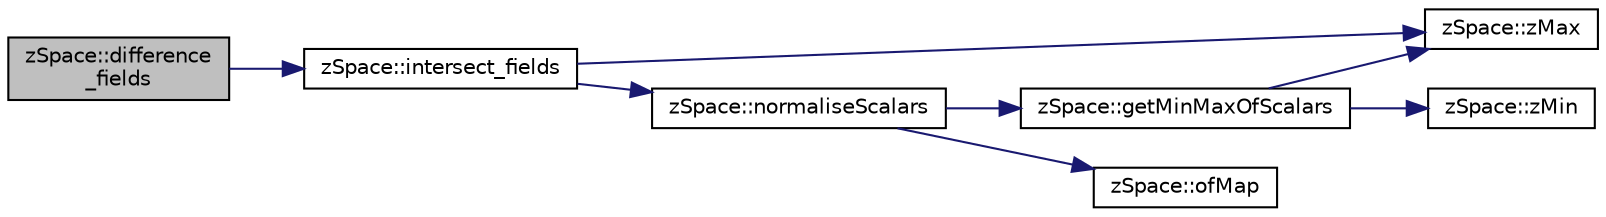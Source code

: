 digraph "zSpace::difference_fields"
{
 // LATEX_PDF_SIZE
  edge [fontname="Helvetica",fontsize="10",labelfontname="Helvetica",labelfontsize="10"];
  node [fontname="Helvetica",fontsize="10",shape=record];
  rankdir="LR";
  Node103 [label="zSpace::difference\l_fields",height=0.2,width=0.4,color="black", fillcolor="grey75", style="filled", fontcolor="black",tooltip="This method creates a difference of the fields at the input buffers and stores them in the result buf..."];
  Node103 -> Node104 [color="midnightblue",fontsize="10",style="solid",fontname="Helvetica"];
  Node104 [label="zSpace::intersect_fields",height=0.2,width=0.4,color="black", fillcolor="white", style="filled",URL="$group__z_field2_d_utilities.html#ga65f46131efc2cbe876ba5d4384d76dd9",tooltip="This method creates a intersect of the fields at the input buffers and stores them in the result buff..."];
  Node104 -> Node105 [color="midnightblue",fontsize="10",style="solid",fontname="Helvetica"];
  Node105 [label="zSpace::zMax",height=0.2,width=0.4,color="black", fillcolor="white", style="filled",URL="$group__z_core_utilities.html#gacb877a2c4d1cc7223201689ba437d5dd",tooltip="This method returns the maximum of the two input values."];
  Node104 -> Node106 [color="midnightblue",fontsize="10",style="solid",fontname="Helvetica"];
  Node106 [label="zSpace::normaliseScalars",height=0.2,width=0.4,color="black", fillcolor="white", style="filled",URL="$group__z_field_utilities.html#ga524f0acafcab3796882c6cd327564965",tooltip="This method normalises the scalar values at the given field buffer."];
  Node106 -> Node107 [color="midnightblue",fontsize="10",style="solid",fontname="Helvetica"];
  Node107 [label="zSpace::getMinMaxOfScalars",height=0.2,width=0.4,color="black", fillcolor="white", style="filled",URL="$group__z_field_utilities.html#ga9ff370b9c2198d7f4a19d3ebbe75529f",tooltip="This method computes the min and max scalar values at the given Scalars buffer."];
  Node107 -> Node108 [color="midnightblue",fontsize="10",style="solid",fontname="Helvetica"];
  Node108 [label="zSpace::zMin",height=0.2,width=0.4,color="black", fillcolor="white", style="filled",URL="$group__z_core_utilities.html#ga2eb6fc5b163e7ebfbc3af744f9dfe8bd",tooltip="This method returns the minimum of the two input values."];
  Node107 -> Node105 [color="midnightblue",fontsize="10",style="solid",fontname="Helvetica"];
  Node106 -> Node109 [color="midnightblue",fontsize="10",style="solid",fontname="Helvetica"];
  Node109 [label="zSpace::ofMap",height=0.2,width=0.4,color="black", fillcolor="white", style="filled",URL="$group__z_core_utilities.html#ga772c31654e2dcf5f5ac0a884f3f9612a",tooltip="This method maps the input value from the input domain to output domain."];
}
